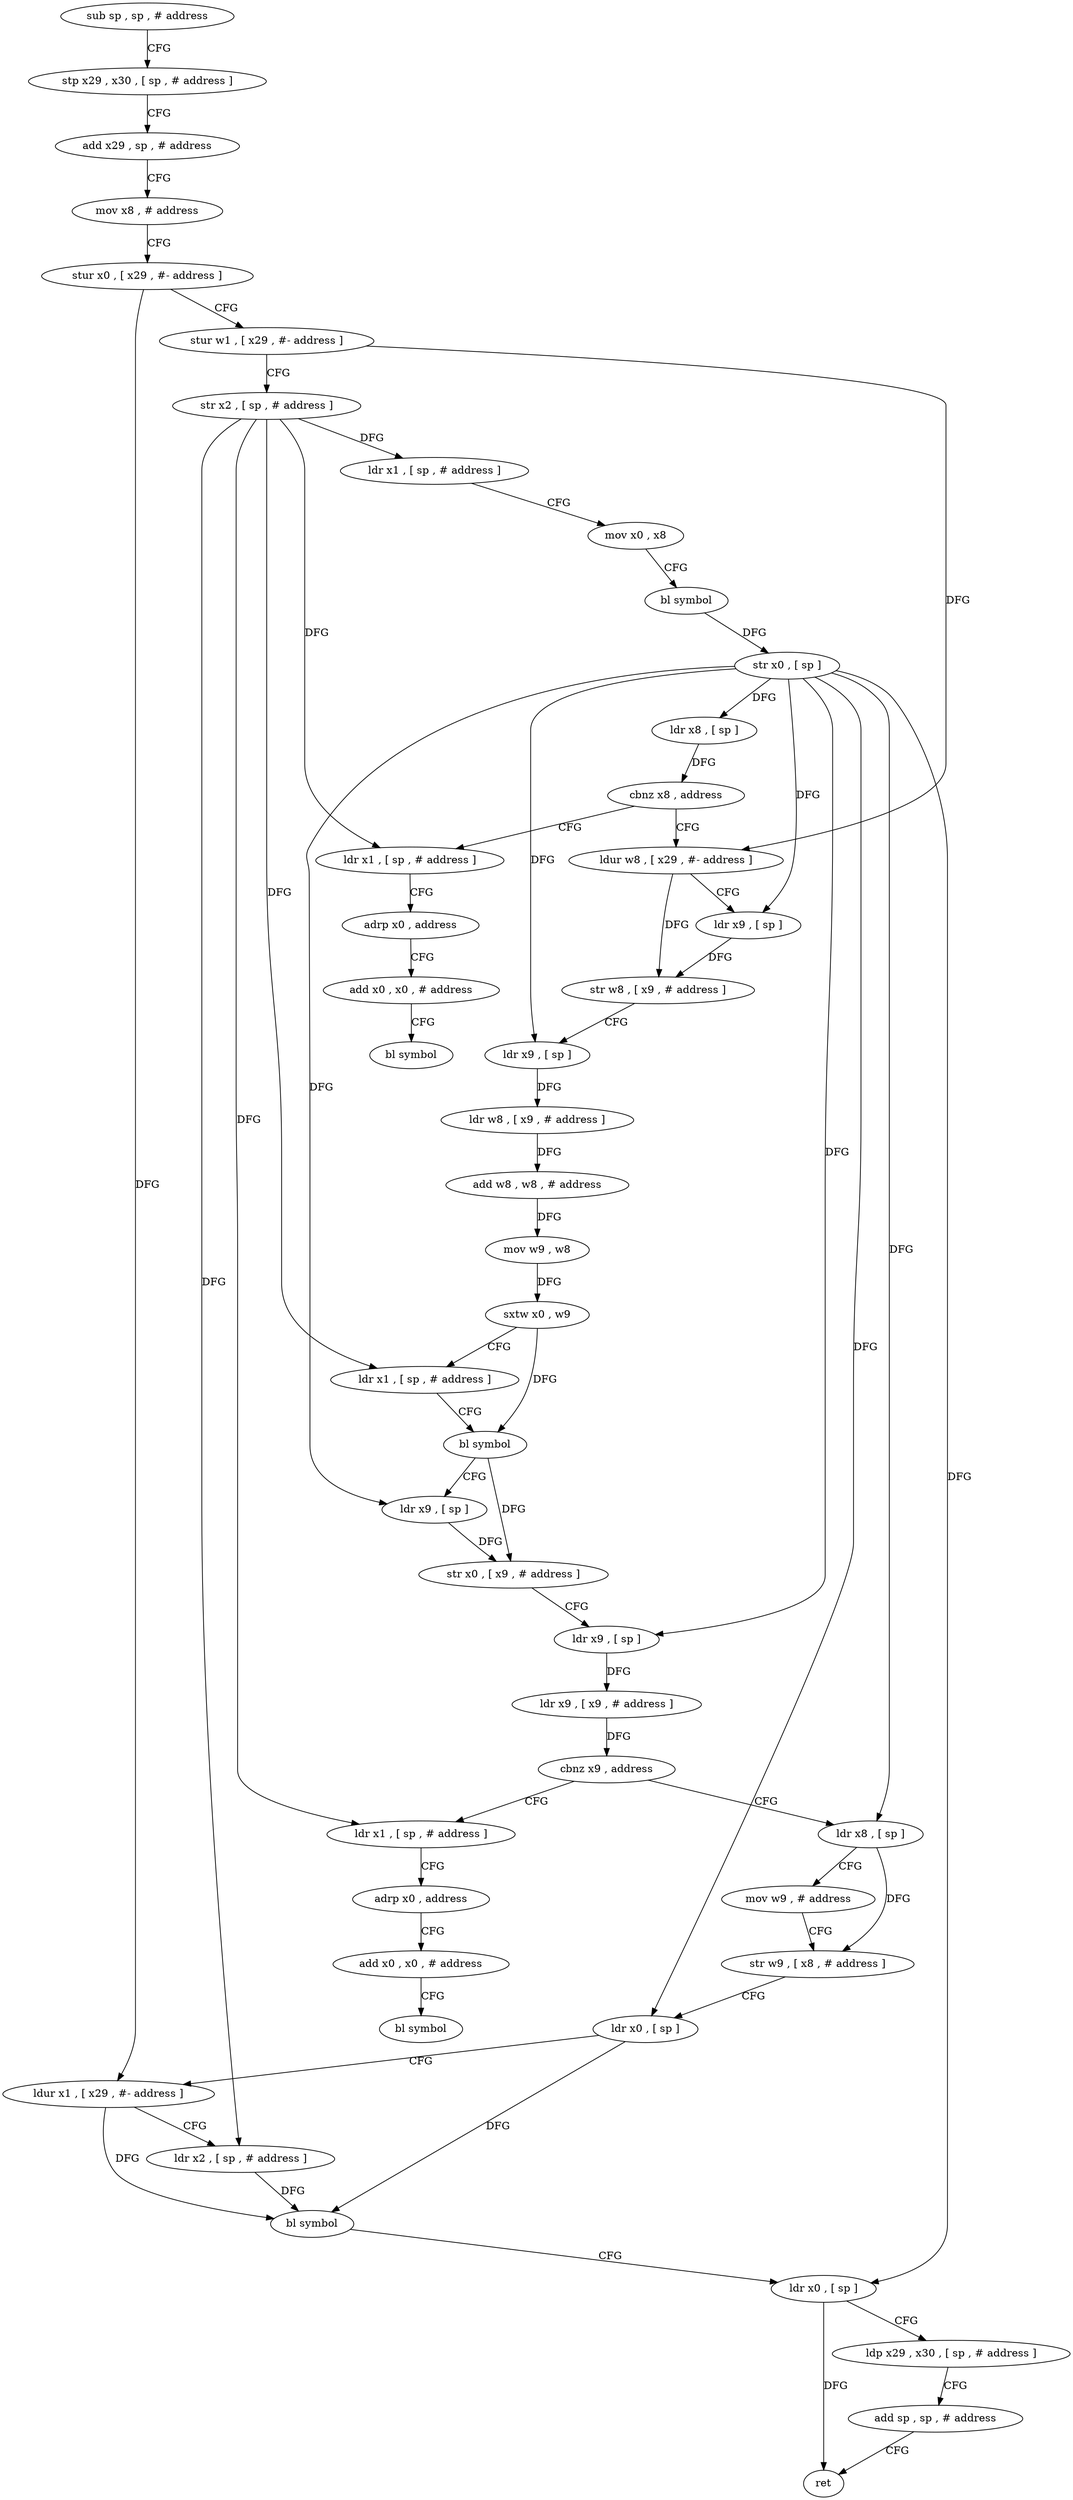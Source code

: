 digraph "func" {
"140748" [label = "sub sp , sp , # address" ]
"140752" [label = "stp x29 , x30 , [ sp , # address ]" ]
"140756" [label = "add x29 , sp , # address" ]
"140760" [label = "mov x8 , # address" ]
"140764" [label = "stur x0 , [ x29 , #- address ]" ]
"140768" [label = "stur w1 , [ x29 , #- address ]" ]
"140772" [label = "str x2 , [ sp , # address ]" ]
"140776" [label = "ldr x1 , [ sp , # address ]" ]
"140780" [label = "mov x0 , x8" ]
"140784" [label = "bl symbol" ]
"140788" [label = "str x0 , [ sp ]" ]
"140792" [label = "ldr x8 , [ sp ]" ]
"140796" [label = "cbnz x8 , address" ]
"140816" [label = "ldur w8 , [ x29 , #- address ]" ]
"140800" [label = "ldr x1 , [ sp , # address ]" ]
"140820" [label = "ldr x9 , [ sp ]" ]
"140824" [label = "str w8 , [ x9 , # address ]" ]
"140828" [label = "ldr x9 , [ sp ]" ]
"140832" [label = "ldr w8 , [ x9 , # address ]" ]
"140836" [label = "add w8 , w8 , # address" ]
"140840" [label = "mov w9 , w8" ]
"140844" [label = "sxtw x0 , w9" ]
"140848" [label = "ldr x1 , [ sp , # address ]" ]
"140852" [label = "bl symbol" ]
"140856" [label = "ldr x9 , [ sp ]" ]
"140860" [label = "str x0 , [ x9 , # address ]" ]
"140864" [label = "ldr x9 , [ sp ]" ]
"140868" [label = "ldr x9 , [ x9 , # address ]" ]
"140872" [label = "cbnz x9 , address" ]
"140892" [label = "ldr x8 , [ sp ]" ]
"140876" [label = "ldr x1 , [ sp , # address ]" ]
"140804" [label = "adrp x0 , address" ]
"140808" [label = "add x0 , x0 , # address" ]
"140812" [label = "bl symbol" ]
"140896" [label = "mov w9 , # address" ]
"140900" [label = "str w9 , [ x8 , # address ]" ]
"140904" [label = "ldr x0 , [ sp ]" ]
"140908" [label = "ldur x1 , [ x29 , #- address ]" ]
"140912" [label = "ldr x2 , [ sp , # address ]" ]
"140916" [label = "bl symbol" ]
"140920" [label = "ldr x0 , [ sp ]" ]
"140924" [label = "ldp x29 , x30 , [ sp , # address ]" ]
"140928" [label = "add sp , sp , # address" ]
"140932" [label = "ret" ]
"140880" [label = "adrp x0 , address" ]
"140884" [label = "add x0 , x0 , # address" ]
"140888" [label = "bl symbol" ]
"140748" -> "140752" [ label = "CFG" ]
"140752" -> "140756" [ label = "CFG" ]
"140756" -> "140760" [ label = "CFG" ]
"140760" -> "140764" [ label = "CFG" ]
"140764" -> "140768" [ label = "CFG" ]
"140764" -> "140908" [ label = "DFG" ]
"140768" -> "140772" [ label = "CFG" ]
"140768" -> "140816" [ label = "DFG" ]
"140772" -> "140776" [ label = "DFG" ]
"140772" -> "140848" [ label = "DFG" ]
"140772" -> "140800" [ label = "DFG" ]
"140772" -> "140912" [ label = "DFG" ]
"140772" -> "140876" [ label = "DFG" ]
"140776" -> "140780" [ label = "CFG" ]
"140780" -> "140784" [ label = "CFG" ]
"140784" -> "140788" [ label = "DFG" ]
"140788" -> "140792" [ label = "DFG" ]
"140788" -> "140820" [ label = "DFG" ]
"140788" -> "140828" [ label = "DFG" ]
"140788" -> "140856" [ label = "DFG" ]
"140788" -> "140864" [ label = "DFG" ]
"140788" -> "140892" [ label = "DFG" ]
"140788" -> "140904" [ label = "DFG" ]
"140788" -> "140920" [ label = "DFG" ]
"140792" -> "140796" [ label = "DFG" ]
"140796" -> "140816" [ label = "CFG" ]
"140796" -> "140800" [ label = "CFG" ]
"140816" -> "140820" [ label = "CFG" ]
"140816" -> "140824" [ label = "DFG" ]
"140800" -> "140804" [ label = "CFG" ]
"140820" -> "140824" [ label = "DFG" ]
"140824" -> "140828" [ label = "CFG" ]
"140828" -> "140832" [ label = "DFG" ]
"140832" -> "140836" [ label = "DFG" ]
"140836" -> "140840" [ label = "DFG" ]
"140840" -> "140844" [ label = "DFG" ]
"140844" -> "140848" [ label = "CFG" ]
"140844" -> "140852" [ label = "DFG" ]
"140848" -> "140852" [ label = "CFG" ]
"140852" -> "140856" [ label = "CFG" ]
"140852" -> "140860" [ label = "DFG" ]
"140856" -> "140860" [ label = "DFG" ]
"140860" -> "140864" [ label = "CFG" ]
"140864" -> "140868" [ label = "DFG" ]
"140868" -> "140872" [ label = "DFG" ]
"140872" -> "140892" [ label = "CFG" ]
"140872" -> "140876" [ label = "CFG" ]
"140892" -> "140896" [ label = "CFG" ]
"140892" -> "140900" [ label = "DFG" ]
"140876" -> "140880" [ label = "CFG" ]
"140804" -> "140808" [ label = "CFG" ]
"140808" -> "140812" [ label = "CFG" ]
"140896" -> "140900" [ label = "CFG" ]
"140900" -> "140904" [ label = "CFG" ]
"140904" -> "140908" [ label = "CFG" ]
"140904" -> "140916" [ label = "DFG" ]
"140908" -> "140912" [ label = "CFG" ]
"140908" -> "140916" [ label = "DFG" ]
"140912" -> "140916" [ label = "DFG" ]
"140916" -> "140920" [ label = "CFG" ]
"140920" -> "140924" [ label = "CFG" ]
"140920" -> "140932" [ label = "DFG" ]
"140924" -> "140928" [ label = "CFG" ]
"140928" -> "140932" [ label = "CFG" ]
"140880" -> "140884" [ label = "CFG" ]
"140884" -> "140888" [ label = "CFG" ]
}
